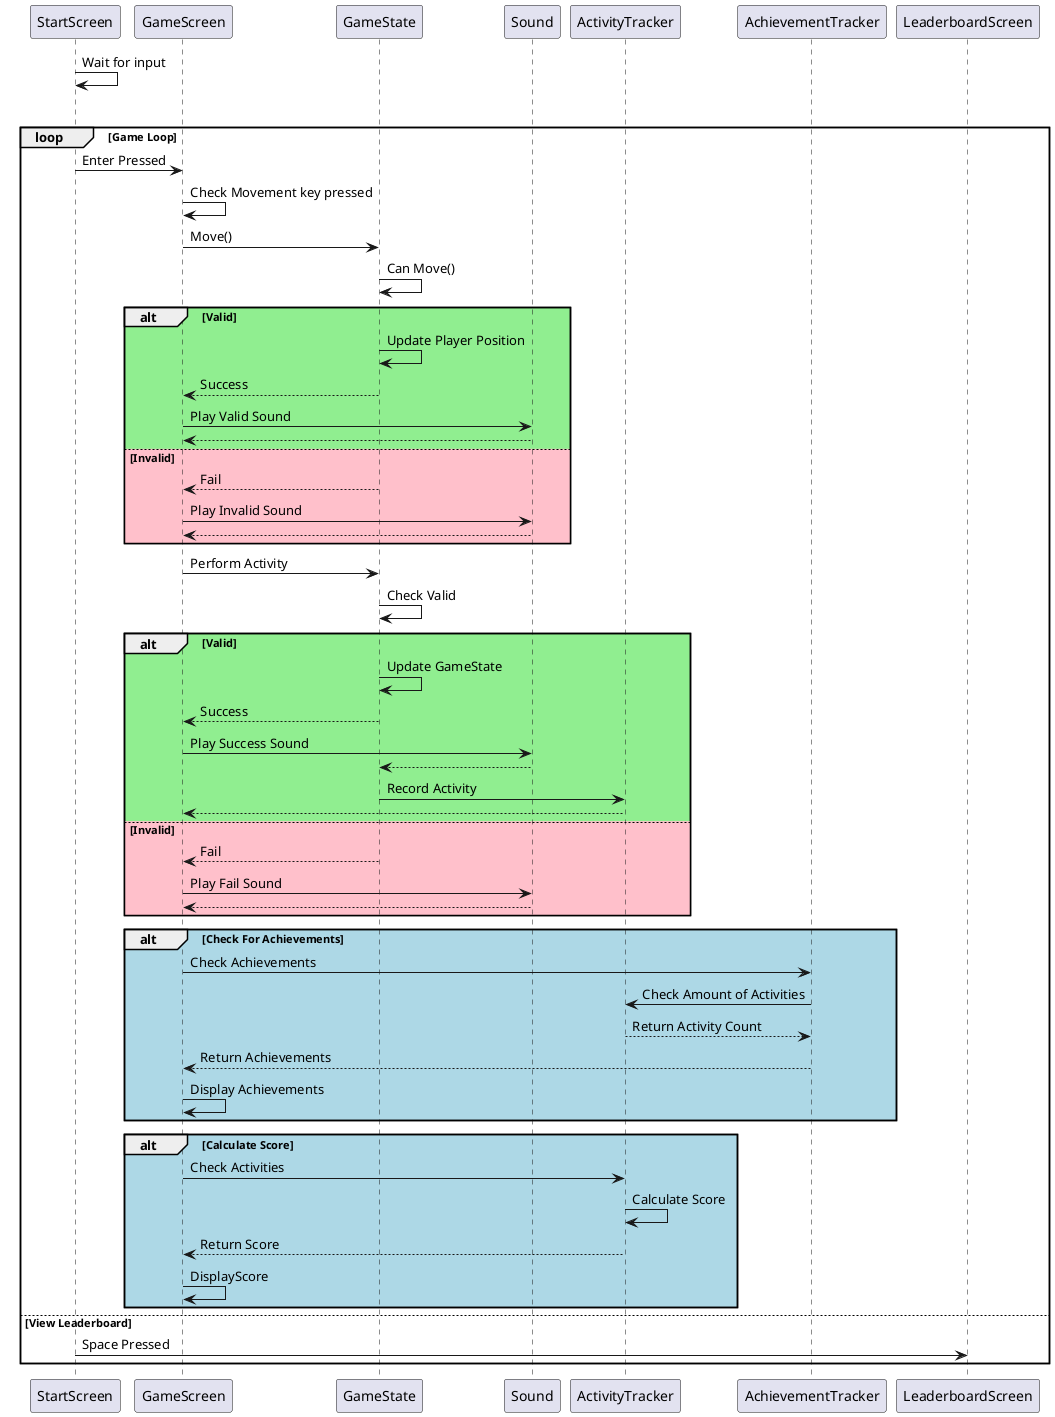 @startuml

StartScreen -> StartScreen: Wait for input 
alt Start Game
	loop Game Loop
		StartScreen -> GameScreen: Enter Pressed 
		GameScreen -> GameScreen: Check Movement key pressed
		GameScreen -> GameState: Move()
		GameState -> GameState: Can Move()
		alt #LightGreen Valid
			GameState -> GameState: Update Player Position
			GameState --> GameScreen: Success
			GameScreen -> Sound: Play Valid Sound
			Sound --> GameScreen
		else #Pink Invalid
			GameState --> GameScreen: Fail
			GameScreen -> Sound: Play Invalid Sound
			Sound --> GameScreen
		end
		GameScreen -> GameState: Perform Activity
		GameState -> GameState: Check Valid
		
		alt #LightGreen Valid
			GameState -> GameState: Update GameState
			GameState --> GameScreen: Success
			GameScreen -> Sound: Play Success Sound
			Sound --> GameState
			GameState -> ActivityTracker: Record Activity
			ActivityTracker --> GameScreen
		
		else #Pink Invalid
			GameState --> GameScreen: Fail
			GameScreen -> Sound: Play Fail Sound
			Sound --> GameScreen
		end
		
		alt #LightBlue Check For Achievements
			GameScreen -> AchievementTracker: Check Achievements
			AchievementTracker -> ActivityTracker: Check Amount of Activities
			ActivityTracker --> AchievementTracker: Return Activity Count
			AchievementTracker --> GameScreen: Return Achievements
			GameScreen -> GameScreen: Display Achievements
		end
		alt #LightBlue Calculate Score
			GameScreen -> ActivityTracker: Check Activities
			ActivityTracker -> ActivityTracker: Calculate Score
			ActivityTracker --> GameScreen: Return Score
			GameScreen -> GameScreen: DisplayScore
		end

else View Leaderboard
	StartScreen -> LeaderboardScreen: Space Pressed
end
@enduml
